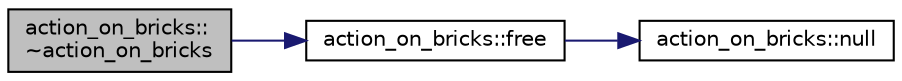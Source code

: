 digraph "action_on_bricks::~action_on_bricks"
{
  edge [fontname="Helvetica",fontsize="10",labelfontname="Helvetica",labelfontsize="10"];
  node [fontname="Helvetica",fontsize="10",shape=record];
  rankdir="LR";
  Node3 [label="action_on_bricks::\l~action_on_bricks",height=0.2,width=0.4,color="black", fillcolor="grey75", style="filled", fontcolor="black"];
  Node3 -> Node4 [color="midnightblue",fontsize="10",style="solid",fontname="Helvetica"];
  Node4 [label="action_on_bricks::free",height=0.2,width=0.4,color="black", fillcolor="white", style="filled",URL="$de/d56/classaction__on__bricks.html#aa9e87a7771150f4d46ba95e09134a8c2"];
  Node4 -> Node5 [color="midnightblue",fontsize="10",style="solid",fontname="Helvetica"];
  Node5 [label="action_on_bricks::null",height=0.2,width=0.4,color="black", fillcolor="white", style="filled",URL="$de/d56/classaction__on__bricks.html#ac44ad85d9ca6448db2a79dd27e735561"];
}
